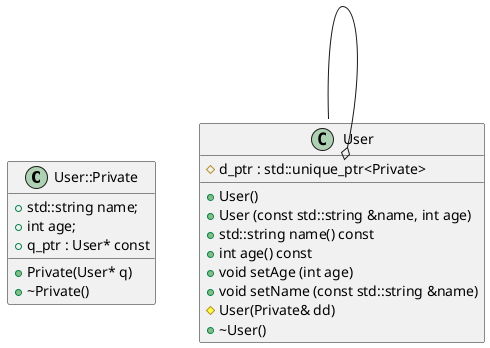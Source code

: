 @startuml

/' Objects '/
class User::Private {
  +std::string name;
  +int age;
  +Private(User* q)
  +~Private()
  +q_ptr : User* const
}

class User {
  +User()
  +User (const std::string &name, int age)
  +std::string name() const
  +int age() const
  +void setAge (int age)
  +void setName (const std::string &name)
  #User(Private& dd)
  +~User()
  #d_ptr : std::unique_ptr<Private>
}

/' Inheritance relationships '/

/' Aggregation relationships '/
.User::Private o-- .User

/' Nested objects '/

@enduml
